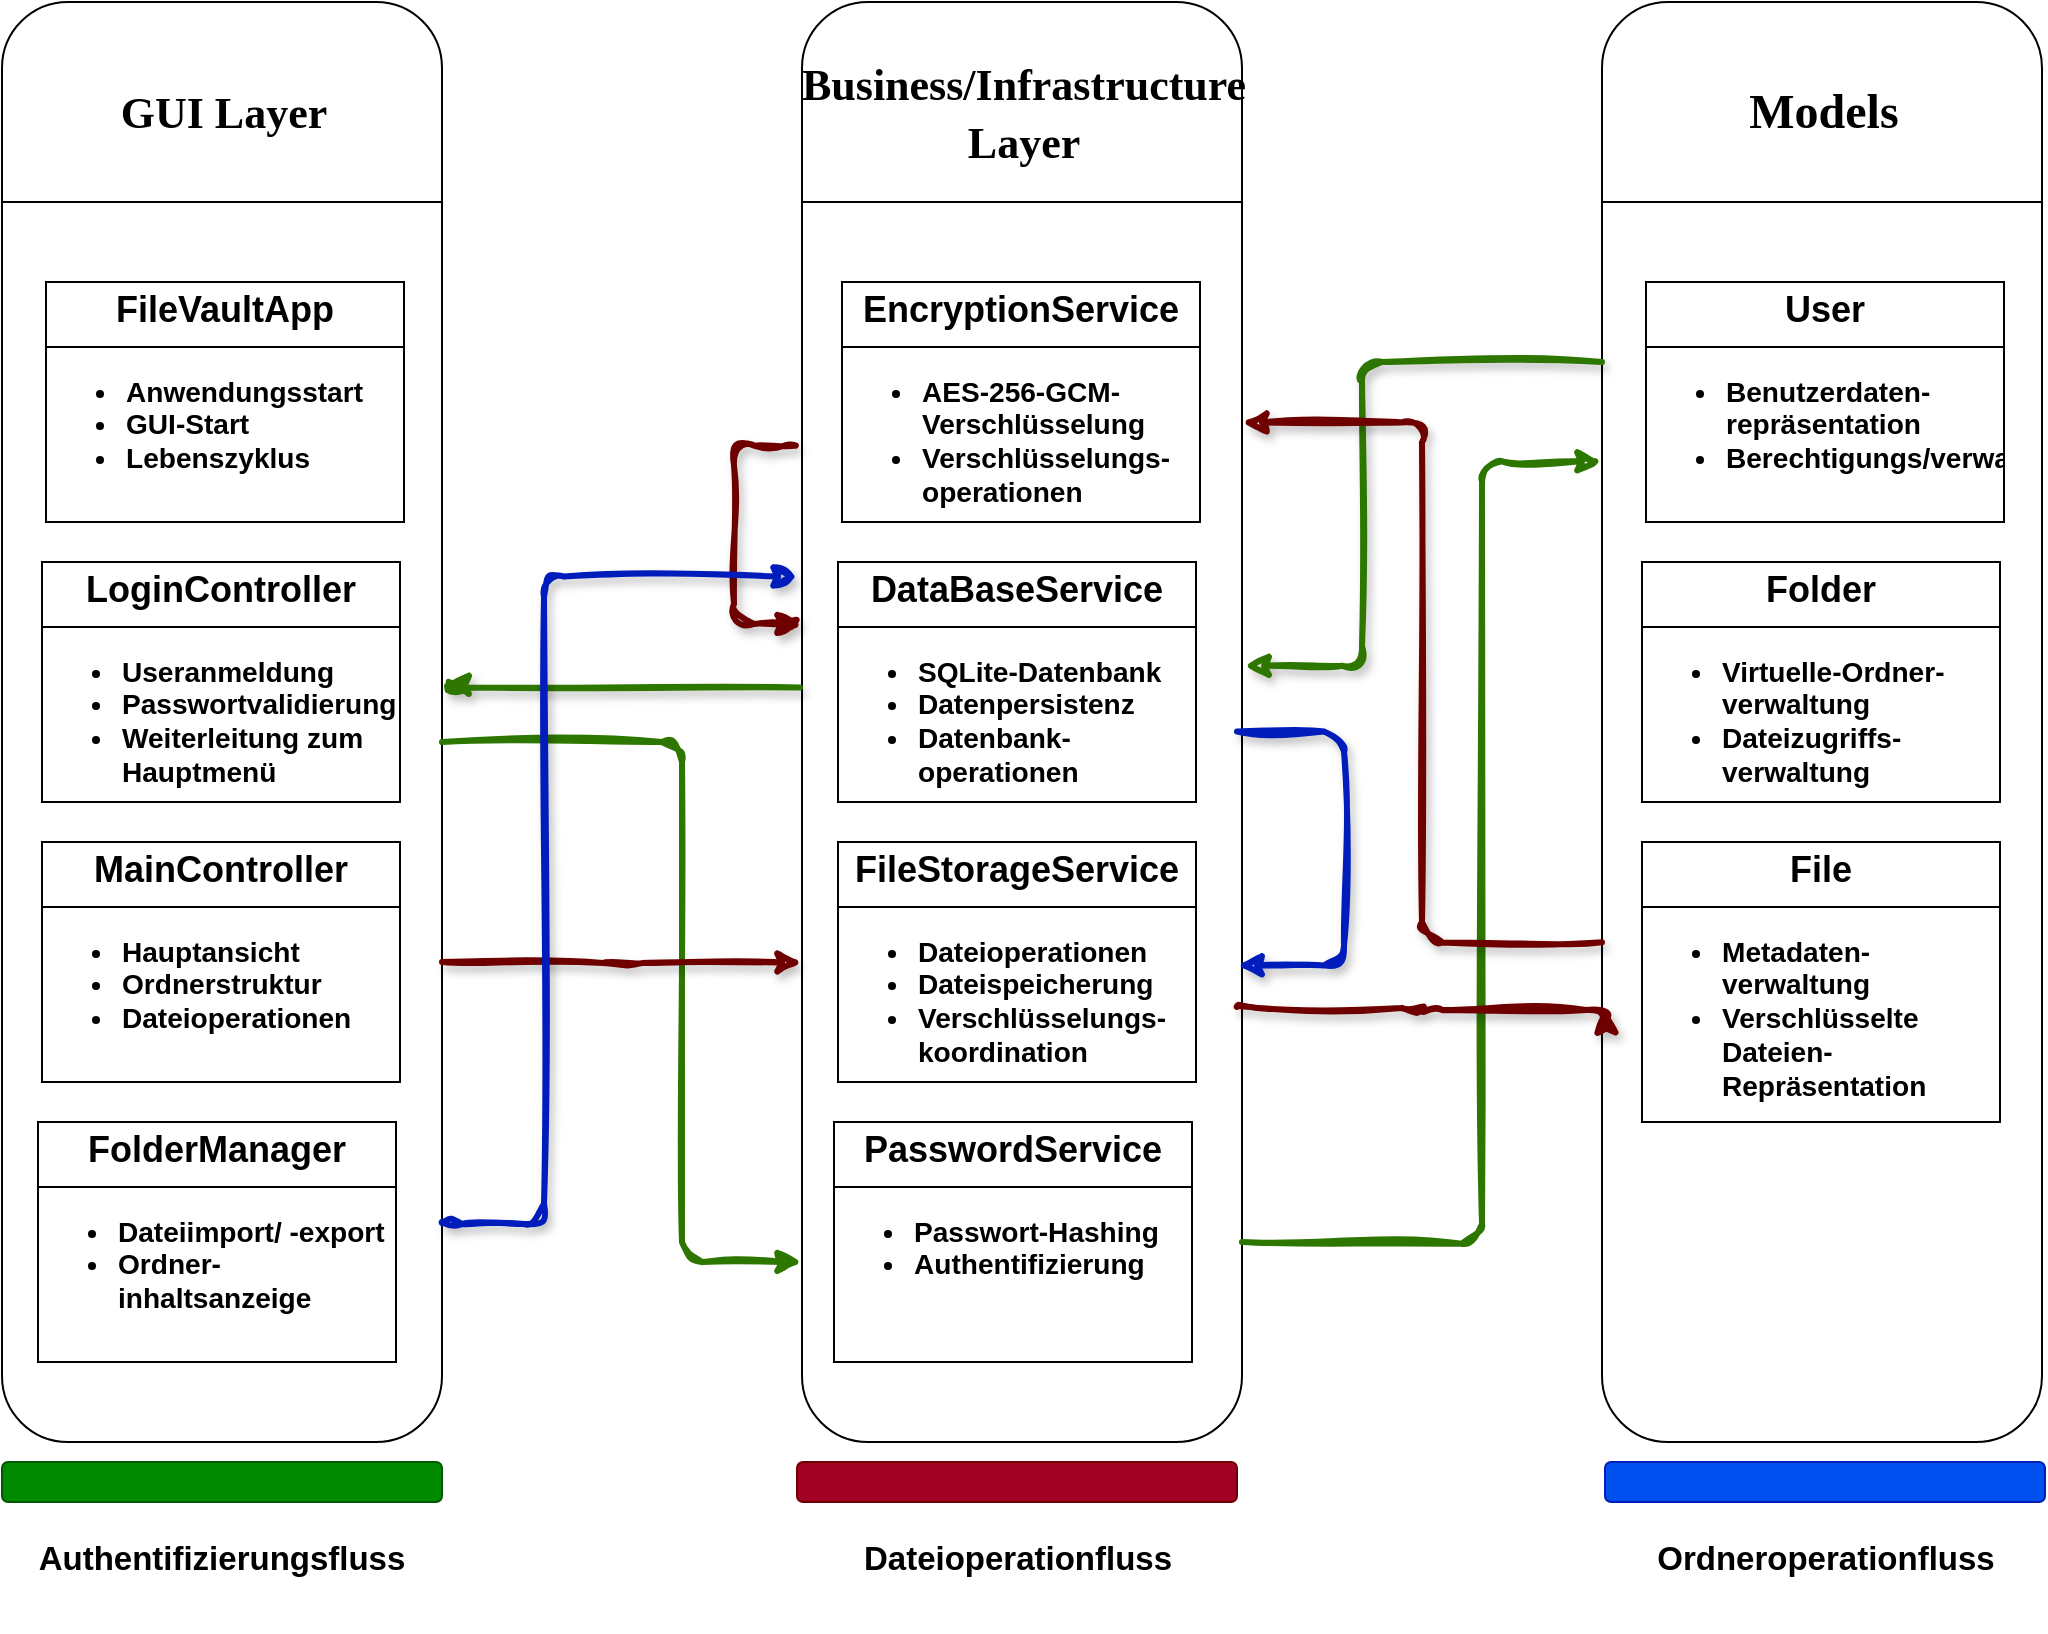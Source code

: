 <mxfile version="26.2.13">
  <diagram name="Page-1" id="e56a1550-8fbb-45ad-956c-1786394a9013">
    <mxGraphModel dx="1122" dy="765" grid="1" gridSize="10" guides="1" tooltips="1" connect="1" arrows="1" fold="1" page="1" pageScale="1" pageWidth="1100" pageHeight="850" background="none" math="0" shadow="0">
      <root>
        <mxCell id="0" />
        <mxCell id="1" parent="0" />
        <mxCell id="-yXR84pEISBXPebQsvSQ-5" value="" style="rounded=1;whiteSpace=wrap;html=1;" parent="1" vertex="1">
          <mxGeometry x="40" y="30" width="220" height="720" as="geometry" />
        </mxCell>
        <mxCell id="-yXR84pEISBXPebQsvSQ-6" value="&lt;h1&gt;&lt;font face=&quot;Verdana&quot; style=&quot;font-size: 22px;&quot;&gt;GUI Layer&lt;/font&gt;&lt;/h1&gt;" style="text;html=1;align=center;verticalAlign=middle;whiteSpace=wrap;rounded=0;" parent="1" vertex="1">
          <mxGeometry x="61" y="60" width="180" height="50" as="geometry" />
        </mxCell>
        <mxCell id="-yXR84pEISBXPebQsvSQ-9" value="" style="endArrow=none;html=1;rounded=0;" parent="1" edge="1">
          <mxGeometry width="50" height="50" relative="1" as="geometry">
            <mxPoint x="40" y="130" as="sourcePoint" />
            <mxPoint x="260" y="130" as="targetPoint" />
          </mxGeometry>
        </mxCell>
        <mxCell id="-yXR84pEISBXPebQsvSQ-30" value="" style="rounded=1;whiteSpace=wrap;html=1;" parent="1" vertex="1">
          <mxGeometry x="440" y="30" width="220" height="720" as="geometry" />
        </mxCell>
        <mxCell id="-yXR84pEISBXPebQsvSQ-31" value="&lt;h1&gt;&lt;font face=&quot;Verdana&quot; style=&quot;font-size: 22px;&quot;&gt;Business/Infrastructure Layer&lt;/font&gt;&lt;/h1&gt;" style="text;html=1;align=center;verticalAlign=middle;whiteSpace=wrap;rounded=0;" parent="1" vertex="1">
          <mxGeometry x="461" y="60" width="180" height="50" as="geometry" />
        </mxCell>
        <mxCell id="-yXR84pEISBXPebQsvSQ-32" value="" style="endArrow=none;html=1;rounded=0;" parent="1" edge="1">
          <mxGeometry width="50" height="50" relative="1" as="geometry">
            <mxPoint x="440" y="130" as="sourcePoint" />
            <mxPoint x="660" y="130" as="targetPoint" />
          </mxGeometry>
        </mxCell>
        <mxCell id="-yXR84pEISBXPebQsvSQ-37" value="" style="rounded=1;whiteSpace=wrap;html=1;" parent="1" vertex="1">
          <mxGeometry x="840" y="30" width="220" height="720" as="geometry" />
        </mxCell>
        <mxCell id="-yXR84pEISBXPebQsvSQ-38" value="&lt;h1&gt;&lt;font face=&quot;Verdana&quot;&gt;Models&lt;/font&gt;&lt;/h1&gt;" style="text;html=1;align=center;verticalAlign=middle;whiteSpace=wrap;rounded=0;" parent="1" vertex="1">
          <mxGeometry x="861" y="60" width="180" height="50" as="geometry" />
        </mxCell>
        <mxCell id="-yXR84pEISBXPebQsvSQ-39" value="" style="endArrow=none;html=1;rounded=0;" parent="1" edge="1">
          <mxGeometry width="50" height="50" relative="1" as="geometry">
            <mxPoint x="840" y="130" as="sourcePoint" />
            <mxPoint x="1060" y="130" as="targetPoint" />
          </mxGeometry>
        </mxCell>
        <mxCell id="-yXR84pEISBXPebQsvSQ-44" value="&lt;h2 style=&quot;margin:0px;margin-top:4px;text-align:center;&quot;&gt;EncryptionService&lt;/h2&gt;&lt;hr size=&quot;1&quot; style=&quot;border-style:solid;&quot;&gt;&lt;h3&gt;&lt;div style=&quot;height:2px;&quot;&gt;&lt;ul&gt;&lt;li&gt;AES-256-GCM- Verschlüsselung&lt;/li&gt;&lt;li&gt;Verschlüsselungs-operationen&lt;/li&gt;&lt;/ul&gt;&lt;div&gt;&lt;br&gt;&lt;/div&gt;&lt;/div&gt;&lt;/h3&gt;" style="verticalAlign=top;align=left;overflow=fill;html=1;whiteSpace=wrap;" parent="1" vertex="1">
          <mxGeometry x="460" y="170" width="179" height="120" as="geometry" />
        </mxCell>
        <mxCell id="-yXR84pEISBXPebQsvSQ-47" value="&lt;h2 style=&quot;margin:0px;margin-top:4px;text-align:center;&quot;&gt;DataBaseService&lt;/h2&gt;&lt;hr size=&quot;1&quot; style=&quot;border-style:solid;&quot;&gt;&lt;h3&gt;&lt;div style=&quot;height:2px;&quot;&gt;&lt;ul&gt;&lt;li&gt;SQLite-Datenbank&lt;/li&gt;&lt;li&gt;Datenpersistenz&lt;/li&gt;&lt;li&gt;Datenbank-operationen&lt;/li&gt;&lt;/ul&gt;&lt;div&gt;&lt;br&gt;&lt;/div&gt;&lt;/div&gt;&lt;/h3&gt;" style="verticalAlign=top;align=left;overflow=fill;html=1;whiteSpace=wrap;" parent="1" vertex="1">
          <mxGeometry x="458" y="310" width="179" height="120" as="geometry" />
        </mxCell>
        <mxCell id="-yXR84pEISBXPebQsvSQ-48" value="&lt;h2 style=&quot;margin:0px;margin-top:4px;text-align:center;&quot;&gt;&lt;b&gt;FileStorageService&lt;/b&gt;&lt;/h2&gt;&lt;hr size=&quot;1&quot; style=&quot;border-style:solid;&quot;&gt;&lt;h3&gt;&lt;div style=&quot;height:2px;&quot;&gt;&lt;ul&gt;&lt;li&gt;Dateioperationen&lt;/li&gt;&lt;li&gt;Dateispeicherung&lt;/li&gt;&lt;li&gt;Verschlüsselungs-koordination&lt;/li&gt;&lt;/ul&gt;&lt;div&gt;&lt;br&gt;&lt;/div&gt;&lt;/div&gt;&lt;/h3&gt;" style="verticalAlign=top;align=left;overflow=fill;html=1;whiteSpace=wrap;" parent="1" vertex="1">
          <mxGeometry x="458" y="450" width="179" height="120" as="geometry" />
        </mxCell>
        <mxCell id="-yXR84pEISBXPebQsvSQ-49" value="&lt;h2 style=&quot;margin:0px;margin-top:4px;text-align:center;&quot;&gt;PasswordService&lt;/h2&gt;&lt;hr size=&quot;1&quot; style=&quot;border-style:solid;&quot;&gt;&lt;h3&gt;&lt;div style=&quot;height:2px;&quot;&gt;&lt;ul&gt;&lt;li&gt;Passwort-Hashing&lt;/li&gt;&lt;li&gt;Authentifizierung&lt;/li&gt;&lt;/ul&gt;&lt;div&gt;&lt;br&gt;&lt;/div&gt;&lt;/div&gt;&lt;/h3&gt;" style="verticalAlign=top;align=left;overflow=fill;html=1;whiteSpace=wrap;" parent="1" vertex="1">
          <mxGeometry x="456" y="590" width="179" height="120" as="geometry" />
        </mxCell>
        <mxCell id="-yXR84pEISBXPebQsvSQ-54" value="&lt;h2 style=&quot;margin:0px;margin-top:4px;text-align:center;&quot;&gt;FileVaultApp&lt;/h2&gt;&lt;hr size=&quot;1&quot; style=&quot;border-style:solid;&quot;&gt;&lt;h3&gt;&lt;div style=&quot;height:2px;&quot;&gt;&lt;ul&gt;&lt;li&gt;Anwendungsstart&lt;/li&gt;&lt;li&gt;GUI-Start&lt;/li&gt;&lt;li&gt;Lebenszyklus&lt;/li&gt;&lt;/ul&gt;&lt;div&gt;&lt;br&gt;&lt;/div&gt;&lt;/div&gt;&lt;/h3&gt;" style="verticalAlign=top;align=left;overflow=fill;html=1;whiteSpace=wrap;" parent="1" vertex="1">
          <mxGeometry x="62" y="170" width="179" height="120" as="geometry" />
        </mxCell>
        <mxCell id="-yXR84pEISBXPebQsvSQ-55" value="&lt;h2 style=&quot;margin:0px;margin-top:4px;text-align:center;&quot;&gt;&lt;b&gt;LoginController&lt;/b&gt;&lt;/h2&gt;&lt;hr size=&quot;1&quot; style=&quot;border-style:solid;&quot;&gt;&lt;h3&gt;&lt;div style=&quot;height:2px;&quot;&gt;&lt;ul&gt;&lt;li&gt;Useranmeldung&lt;/li&gt;&lt;li&gt;Passwortvalidierung&lt;/li&gt;&lt;li&gt;Weiterleitung zum Hauptmenü&lt;/li&gt;&lt;/ul&gt;&lt;/div&gt;&lt;/h3&gt;" style="verticalAlign=top;align=left;overflow=fill;html=1;whiteSpace=wrap;" parent="1" vertex="1">
          <mxGeometry x="60" y="310" width="179" height="120" as="geometry" />
        </mxCell>
        <mxCell id="-yXR84pEISBXPebQsvSQ-56" value="&lt;h2 style=&quot;margin:0px;margin-top:4px;text-align:center;&quot;&gt;&lt;b&gt;MainController&lt;/b&gt;&lt;/h2&gt;&lt;hr size=&quot;1&quot; style=&quot;border-style:solid;&quot;&gt;&lt;h3&gt;&lt;div style=&quot;height:2px;&quot;&gt;&lt;ul&gt;&lt;li&gt;Hauptansicht&lt;/li&gt;&lt;li&gt;Ordnerstruktur&lt;/li&gt;&lt;li&gt;Dateioperationen&lt;/li&gt;&lt;/ul&gt;&lt;div&gt;&lt;br&gt;&lt;/div&gt;&lt;/div&gt;&lt;/h3&gt;" style="verticalAlign=top;align=left;overflow=fill;html=1;whiteSpace=wrap;" parent="1" vertex="1">
          <mxGeometry x="60" y="450" width="179" height="120" as="geometry" />
        </mxCell>
        <mxCell id="-yXR84pEISBXPebQsvSQ-57" value="&lt;h2 style=&quot;margin:0px;margin-top:4px;text-align:center;&quot;&gt;FolderManager&lt;/h2&gt;&lt;hr size=&quot;1&quot; style=&quot;border-style:solid;&quot;&gt;&lt;h3&gt;&lt;div style=&quot;height:2px;&quot;&gt;&lt;ul&gt;&lt;li&gt;Dateiimport/ -export&lt;/li&gt;&lt;li&gt;Ordner-inhaltsanzeige&lt;/li&gt;&lt;/ul&gt;&lt;/div&gt;&lt;/h3&gt;" style="verticalAlign=top;align=left;overflow=fill;html=1;whiteSpace=wrap;" parent="1" vertex="1">
          <mxGeometry x="58" y="590" width="179" height="120" as="geometry" />
        </mxCell>
        <mxCell id="-yXR84pEISBXPebQsvSQ-58" value="&lt;h2 style=&quot;margin:0px;margin-top:4px;text-align:center;&quot;&gt;User&lt;/h2&gt;&lt;hr size=&quot;1&quot; style=&quot;border-style:solid;&quot;&gt;&lt;h3&gt;&lt;div style=&quot;height:2px;&quot;&gt;&lt;ul&gt;&lt;li&gt;Benutzerdaten-repräsentation&lt;/li&gt;&lt;li&gt;Berechtigungs/verwaltung&lt;/li&gt;&lt;/ul&gt;&lt;div&gt;&lt;br&gt;&lt;/div&gt;&lt;/div&gt;&lt;/h3&gt;" style="verticalAlign=top;align=left;overflow=fill;html=1;whiteSpace=wrap;" parent="1" vertex="1">
          <mxGeometry x="862" y="170" width="179" height="120" as="geometry" />
        </mxCell>
        <mxCell id="-yXR84pEISBXPebQsvSQ-59" value="&lt;h2 style=&quot;margin:0px;margin-top:4px;text-align:center;&quot;&gt;Folder&lt;/h2&gt;&lt;hr size=&quot;1&quot; style=&quot;border-style:solid;&quot;&gt;&lt;h3&gt;&lt;div style=&quot;height:2px;&quot;&gt;&lt;ul&gt;&lt;li&gt;Virtuelle-Ordner-verwaltung&lt;/li&gt;&lt;li&gt;Dateizugriffs-verwaltung&lt;/li&gt;&lt;/ul&gt;&lt;div&gt;&lt;br&gt;&lt;/div&gt;&lt;/div&gt;&lt;/h3&gt;" style="verticalAlign=top;align=left;overflow=fill;html=1;whiteSpace=wrap;" parent="1" vertex="1">
          <mxGeometry x="860" y="310" width="179" height="120" as="geometry" />
        </mxCell>
        <mxCell id="-yXR84pEISBXPebQsvSQ-60" value="&lt;h2 style=&quot;margin:0px;margin-top:4px;text-align:center;&quot;&gt;File&lt;/h2&gt;&lt;hr size=&quot;1&quot; style=&quot;border-style:solid;&quot;&gt;&lt;h3&gt;&lt;div style=&quot;height:2px;&quot;&gt;&lt;ul&gt;&lt;li&gt;Metadaten-verwaltung&lt;/li&gt;&lt;li&gt;Verschlüsselte Dateien- Repräsentation&lt;table class=&quot;kb-table full-width bordered&quot;&gt;&lt;tbody&gt;&lt;tr&gt;&lt;td&gt;&lt;br&gt;&lt;/td&gt;&lt;br/&gt;&lt;td&gt;&lt;br&gt;&lt;/td&gt;&lt;/tr&gt;&lt;/tbody&gt;&lt;/table&gt;&lt;/li&gt;&lt;/ul&gt;&lt;/div&gt;&lt;/h3&gt;" style="verticalAlign=top;align=left;overflow=fill;html=1;whiteSpace=wrap;" parent="1" vertex="1">
          <mxGeometry x="860" y="450" width="179" height="140" as="geometry" />
        </mxCell>
        <mxCell id="-yXR84pEISBXPebQsvSQ-68" style="edgeStyle=orthogonalEdgeStyle;rounded=1;orthogonalLoop=1;jettySize=auto;html=1;fillColor=#60a917;strokeColor=#2D7600;curved=0;sketch=1;curveFitting=1;jiggle=2;shadow=0;flowAnimation=0;startSize=6;strokeWidth=3;jumpStyle=gap;entryX=0;entryY=0.875;entryDx=0;entryDy=0;entryPerimeter=0;" parent="1" edge="1" target="-yXR84pEISBXPebQsvSQ-30">
          <mxGeometry relative="1" as="geometry">
            <mxPoint x="270" y="500" as="targetPoint" />
            <mxPoint x="260" y="400" as="sourcePoint" />
            <Array as="points">
              <mxPoint x="260" y="400" />
              <mxPoint x="380" y="400" />
              <mxPoint x="380" y="660" />
            </Array>
          </mxGeometry>
        </mxCell>
        <mxCell id="Wj3pU2oSyz4qSfwIh86G-1" style="edgeStyle=orthogonalEdgeStyle;rounded=1;orthogonalLoop=1;jettySize=auto;html=1;exitX=1;exitY=0.25;exitDx=0;exitDy=0;fillColor=#60a917;strokeColor=#2D7600;curved=0;sketch=1;curveFitting=1;jiggle=2;shadow=0;flowAnimation=0;startSize=6;strokeWidth=3;jumpStyle=gap;entryX=0;entryY=0.319;entryDx=0;entryDy=0;entryPerimeter=0;" edge="1" parent="1" target="-yXR84pEISBXPebQsvSQ-37">
          <mxGeometry relative="1" as="geometry">
            <mxPoint x="820" y="520" as="targetPoint" />
            <mxPoint x="660" y="650" as="sourcePoint" />
            <Array as="points">
              <mxPoint x="660" y="651" />
              <mxPoint x="780" y="651" />
              <mxPoint x="780" y="260" />
            </Array>
          </mxGeometry>
        </mxCell>
        <mxCell id="Wj3pU2oSyz4qSfwIh86G-3" value="" style="endArrow=classic;html=1;rounded=1;shadow=1;sketch=1;jiggle=2;curveFitting=1;strokeColor=#2D7600;strokeWidth=3;align=center;verticalAlign=middle;fontFamily=Helvetica;fontSize=11;fontColor=default;labelBackgroundColor=default;edgeStyle=orthogonalEdgeStyle;startSize=6;flowAnimation=1;curved=0;fillColor=#60a917;exitX=0;exitY=0.25;exitDx=0;exitDy=0;entryX=1.005;entryY=0.461;entryDx=0;entryDy=0;entryPerimeter=0;" edge="1" parent="1" source="-yXR84pEISBXPebQsvSQ-37" target="-yXR84pEISBXPebQsvSQ-30">
          <mxGeometry width="50" height="50" relative="1" as="geometry">
            <mxPoint x="770" y="200" as="sourcePoint" />
            <mxPoint x="820" y="150" as="targetPoint" />
            <Array as="points">
              <mxPoint x="720" y="210" />
              <mxPoint x="720" y="362" />
            </Array>
          </mxGeometry>
        </mxCell>
        <mxCell id="Wj3pU2oSyz4qSfwIh86G-4" value="" style="endArrow=classic;html=1;rounded=1;shadow=1;sketch=1;jiggle=2;curveFitting=1;strokeColor=#2D7600;strokeWidth=3;align=center;verticalAlign=middle;fontFamily=Helvetica;fontSize=11;fontColor=default;labelBackgroundColor=default;edgeStyle=orthogonalEdgeStyle;startSize=6;flowAnimation=1;curved=0;fillColor=#60a917;exitX=-0.005;exitY=0.451;exitDx=0;exitDy=0;exitPerimeter=0;entryX=1.005;entryY=0.449;entryDx=0;entryDy=0;entryPerimeter=0;" edge="1" parent="1">
          <mxGeometry width="50" height="50" relative="1" as="geometry">
            <mxPoint x="438.9" y="372.72" as="sourcePoint" />
            <mxPoint x="261.1" y="371.28" as="targetPoint" />
            <Array as="points">
              <mxPoint x="263" y="373" />
              <mxPoint x="263" y="371" />
            </Array>
          </mxGeometry>
        </mxCell>
        <mxCell id="Wj3pU2oSyz4qSfwIh86G-7" value="" style="rounded=1;whiteSpace=wrap;html=1;fontFamily=Helvetica;fontSize=11;fontColor=#ffffff;labelBackgroundColor=default;fillColor=#008a00;strokeColor=#005700;" vertex="1" parent="1">
          <mxGeometry x="40" y="760" width="220" height="20" as="geometry" />
        </mxCell>
        <mxCell id="Wj3pU2oSyz4qSfwIh86G-8" value="&lt;h2&gt;Authentifizierungsfluss&lt;/h2&gt;&lt;div&gt;&lt;br&gt;&lt;/div&gt;" style="text;html=1;align=center;verticalAlign=middle;whiteSpace=wrap;rounded=0;fontFamily=Helvetica;fontSize=11;fontColor=default;labelBackgroundColor=none;" vertex="1" parent="1">
          <mxGeometry x="40" y="800" width="220" height="30" as="geometry" />
        </mxCell>
        <mxCell id="Wj3pU2oSyz4qSfwIh86G-9" value="" style="rounded=1;whiteSpace=wrap;html=1;fontFamily=Helvetica;fontSize=11;fontColor=#ffffff;labelBackgroundColor=default;fillColor=#a20025;strokeColor=#6F0000;" vertex="1" parent="1">
          <mxGeometry x="437.5" y="760" width="220" height="20" as="geometry" />
        </mxCell>
        <mxCell id="Wj3pU2oSyz4qSfwIh86G-10" value="&lt;h2&gt;Dateioperationfluss&lt;/h2&gt;&lt;div&gt;&lt;br&gt;&lt;/div&gt;" style="text;html=1;align=center;verticalAlign=middle;whiteSpace=wrap;rounded=0;fontFamily=Helvetica;fontSize=11;fontColor=default;labelBackgroundColor=none;" vertex="1" parent="1">
          <mxGeometry x="437.5" y="800" width="220" height="30" as="geometry" />
        </mxCell>
        <mxCell id="Wj3pU2oSyz4qSfwIh86G-12" value="" style="endArrow=classic;html=1;rounded=1;shadow=1;sketch=1;jiggle=2;curveFitting=1;strokeColor=#6F0000;strokeWidth=3;align=center;verticalAlign=middle;fontFamily=Helvetica;fontSize=11;fontColor=default;labelBackgroundColor=default;edgeStyle=orthogonalEdgeStyle;startSize=6;flowAnimation=1;curved=0;fillColor=#a20025;entryX=0;entryY=0.667;entryDx=0;entryDy=0;entryPerimeter=0;" edge="1" parent="1" target="-yXR84pEISBXPebQsvSQ-30">
          <mxGeometry width="50" height="50" relative="1" as="geometry">
            <mxPoint x="260" y="510" as="sourcePoint" />
            <mxPoint x="310" y="460" as="targetPoint" />
          </mxGeometry>
        </mxCell>
        <mxCell id="Wj3pU2oSyz4qSfwIh86G-15" value="" style="endArrow=classic;html=1;rounded=1;shadow=1;sketch=1;jiggle=2;curveFitting=1;strokeColor=#6F0000;strokeWidth=3;align=center;verticalAlign=middle;fontFamily=Helvetica;fontSize=11;fontColor=default;labelBackgroundColor=default;edgeStyle=orthogonalEdgeStyle;startSize=6;flowAnimation=1;curved=0;fillColor=#a20025;entryX=0.009;entryY=0.668;entryDx=0;entryDy=0;entryPerimeter=0;" edge="1" parent="1">
          <mxGeometry width="50" height="50" relative="1" as="geometry">
            <mxPoint x="657.5" y="532" as="sourcePoint" />
            <mxPoint x="841.98" y="532.96" as="targetPoint" />
            <Array as="points">
              <mxPoint x="658" y="533" />
              <mxPoint x="750" y="533" />
              <mxPoint x="750" y="534" />
            </Array>
          </mxGeometry>
        </mxCell>
        <mxCell id="Wj3pU2oSyz4qSfwIh86G-16" value="" style="endArrow=classic;html=1;rounded=1;shadow=1;sketch=1;jiggle=2;curveFitting=1;strokeColor=#6F0000;strokeWidth=3;align=center;verticalAlign=middle;fontFamily=Helvetica;fontSize=11;fontColor=default;labelBackgroundColor=default;edgeStyle=orthogonalEdgeStyle;startSize=6;flowAnimation=1;curved=0;fillColor=#a20025;exitX=0;exitY=0.653;exitDx=0;exitDy=0;exitPerimeter=0;entryX=1;entryY=0.292;entryDx=0;entryDy=0;entryPerimeter=0;" edge="1" parent="1" source="-yXR84pEISBXPebQsvSQ-37" target="-yXR84pEISBXPebQsvSQ-30">
          <mxGeometry width="50" height="50" relative="1" as="geometry">
            <mxPoint x="710" y="500" as="sourcePoint" />
            <mxPoint x="670" y="240" as="targetPoint" />
          </mxGeometry>
        </mxCell>
        <mxCell id="Wj3pU2oSyz4qSfwIh86G-18" value="" style="endArrow=classic;html=1;rounded=1;shadow=1;sketch=1;jiggle=2;curveFitting=1;strokeColor=#6F0000;strokeWidth=3;align=center;verticalAlign=middle;fontFamily=Helvetica;fontSize=11;fontColor=default;labelBackgroundColor=default;edgeStyle=orthogonalEdgeStyle;startSize=6;flowAnimation=1;curved=0;fillColor=#a20025;exitX=-0.014;exitY=0.308;exitDx=0;exitDy=0;exitPerimeter=0;" edge="1" parent="1" source="-yXR84pEISBXPebQsvSQ-30">
          <mxGeometry width="50" height="50" relative="1" as="geometry">
            <mxPoint x="310" y="250" as="sourcePoint" />
            <mxPoint x="440" y="341" as="targetPoint" />
            <Array as="points">
              <mxPoint x="406" y="252" />
              <mxPoint x="406" y="341" />
              <mxPoint x="439" y="341" />
            </Array>
          </mxGeometry>
        </mxCell>
        <mxCell id="Wj3pU2oSyz4qSfwIh86G-19" value="" style="rounded=1;whiteSpace=wrap;html=1;fontFamily=Helvetica;fontSize=11;fontColor=#ffffff;labelBackgroundColor=default;fillColor=#0050ef;strokeColor=#001DBC;" vertex="1" parent="1">
          <mxGeometry x="841.5" y="760" width="220" height="20" as="geometry" />
        </mxCell>
        <mxCell id="Wj3pU2oSyz4qSfwIh86G-20" value="&lt;h2&gt;Ordneroperationfluss&lt;/h2&gt;&lt;div&gt;&lt;br&gt;&lt;/div&gt;" style="text;html=1;align=center;verticalAlign=middle;whiteSpace=wrap;rounded=0;fontFamily=Helvetica;fontSize=11;fontColor=default;labelBackgroundColor=none;" vertex="1" parent="1">
          <mxGeometry x="841.5" y="800" width="220" height="30" as="geometry" />
        </mxCell>
        <mxCell id="Wj3pU2oSyz4qSfwIh86G-21" value="" style="endArrow=classic;html=1;rounded=1;shadow=1;sketch=1;jiggle=2;curveFitting=1;strokeColor=#001DBC;strokeWidth=3;align=center;verticalAlign=middle;fontFamily=Helvetica;fontSize=11;fontColor=default;labelBackgroundColor=default;edgeStyle=orthogonalEdgeStyle;startSize=6;flowAnimation=1;curved=0;fillColor=#0050ef;entryX=-0.009;entryY=0.399;entryDx=0;entryDy=0;entryPerimeter=0;" edge="1" parent="1" target="-yXR84pEISBXPebQsvSQ-30">
          <mxGeometry width="50" height="50" relative="1" as="geometry">
            <mxPoint x="260" y="640" as="sourcePoint" />
            <mxPoint x="310" y="330" as="targetPoint" />
            <Array as="points">
              <mxPoint x="260" y="641" />
              <mxPoint x="311" y="641" />
              <mxPoint x="311" y="317" />
            </Array>
          </mxGeometry>
        </mxCell>
        <mxCell id="Wj3pU2oSyz4qSfwIh86G-22" value="" style="endArrow=classic;html=1;rounded=1;shadow=1;sketch=1;jiggle=2;curveFitting=1;strokeColor=#001DBC;strokeWidth=3;align=center;verticalAlign=middle;fontFamily=Helvetica;fontSize=11;fontColor=default;labelBackgroundColor=default;edgeStyle=orthogonalEdgeStyle;startSize=6;flowAnimation=1;curved=0;fillColor=#0050ef;entryX=0.989;entryY=0.669;entryDx=0;entryDy=0;entryPerimeter=0;" edge="1" parent="1" target="-yXR84pEISBXPebQsvSQ-30">
          <mxGeometry width="50" height="50" relative="1" as="geometry">
            <mxPoint x="657.5" y="394.75" as="sourcePoint" />
            <mxPoint x="710" y="510" as="targetPoint" />
            <Array as="points">
              <mxPoint x="711" y="395" />
              <mxPoint x="711" y="512" />
            </Array>
          </mxGeometry>
        </mxCell>
      </root>
    </mxGraphModel>
  </diagram>
</mxfile>

